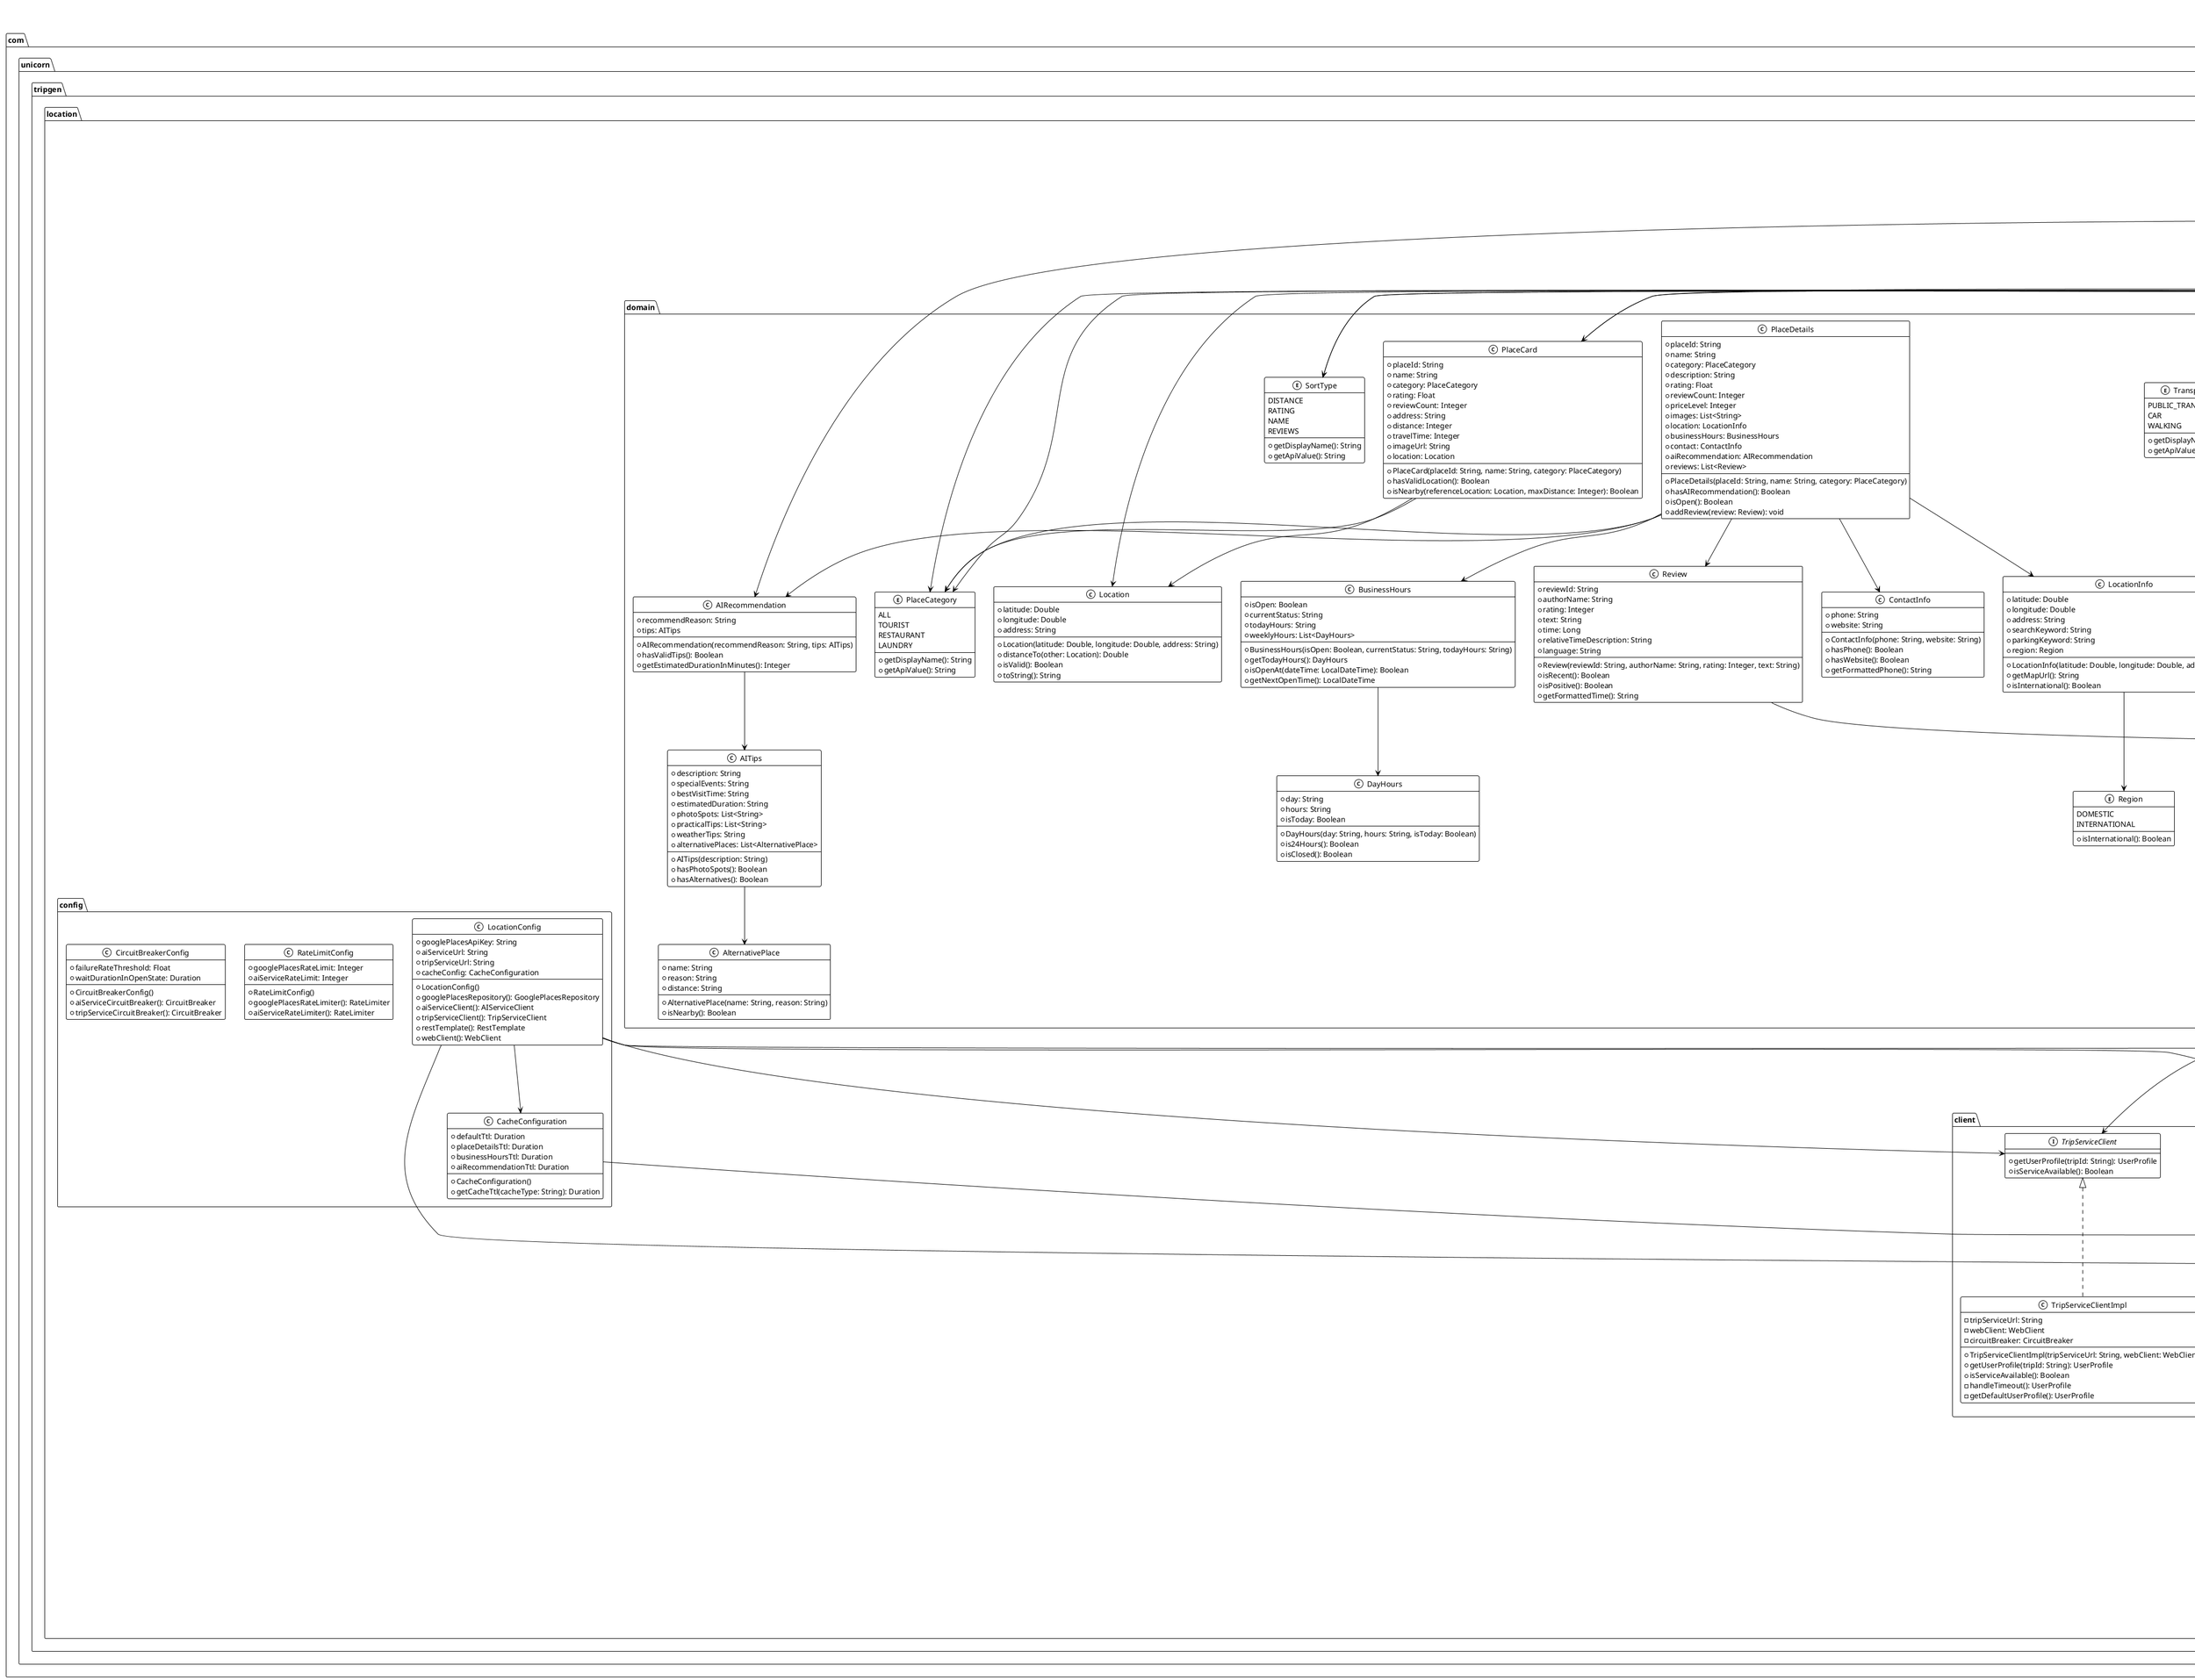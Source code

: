 @startuml
!theme mono

title Location Service - 상세 클래스 설계서

' ================================
' Controller Layer
' ================================
package "com.unicorn.tripgen.location.controller" {
    class LocationController {
        -locationService: LocationService
        +LocationController(locationService: LocationService)
        +searchNearbyPlaces(request: NearbySearchRequest): ResponseEntity<ApiResponse<NearbySearchResponse>>
        +searchByKeyword(keyword: String, latitude: Double, longitude: Double, radius: Integer, category: String, sort: String, page: Integer, size: Integer): ResponseEntity<ApiResponse<KeywordSearchResponse>>
        +getPlaceDetails(placeId: String, includeAI: Boolean, includeReviews: Boolean): ResponseEntity<ApiResponse<PlaceDetails>>
        +getPlaceRecommendations(placeId: String, tripId: String): ResponseEntity<ApiResponse<AIRecommendationResponse>>
        +getBusinessHours(placeId: String): ResponseEntity<ApiResponse<BusinessHours>>
    }
}

' ================================
' Service Layer
' ================================
package "com.unicorn.tripgen.location.service" {
    interface LocationService {
        +searchNearbyPlaces(request: NearbySearchRequest): NearbySearchResponse
        +searchByKeyword(criteria: KeywordSearchCriteria): KeywordSearchResponse
        +getPlaceDetails(placeId: String, includeAI: Boolean, includeReviews: Boolean): PlaceDetails
        +getPlaceRecommendations(placeId: String, tripId: String): AIRecommendationResponse
        +getBusinessHours(placeId: String): BusinessHours
    }

    class LocationServiceImpl {
        -placeSearchService: PlaceSearchService
        -placeDetailsService: PlaceDetailsService
        -aiRecommendationService: AIRecommendationService
        -businessHoursService: BusinessHoursService
        -cacheService: CacheService
        +LocationServiceImpl(placeSearchService: PlaceSearchService, placeDetailsService: PlaceDetailsService, aiRecommendationService: AIRecommendationService, businessHoursService: BusinessHoursService, cacheService: CacheService)
        +searchNearbyPlaces(request: NearbySearchRequest): NearbySearchResponse
        +searchByKeyword(criteria: KeywordSearchCriteria): KeywordSearchResponse
        +getPlaceDetails(placeId: String, includeAI: Boolean, includeReviews: Boolean): PlaceDetails
        +getPlaceRecommendations(placeId: String, tripId: String): AIRecommendationResponse
        +getBusinessHours(placeId: String): BusinessHours
        -validateSearchRequest(request: NearbySearchRequest): void
        -validateKeywordCriteria(criteria: KeywordSearchCriteria): void
        -buildCacheKey(prefix: String, params: Object...): String
    }

    class PlaceSearchService {
        -externalPlaceRepository: ExternalPlaceRepository
        -cacheService: CacheService
        +PlaceSearchService(externalPlaceRepository: ExternalPlaceRepository, cacheService: CacheService)
        +searchNearbyPlaces(origin: Location, transportMode: TransportMode, timeRange: Integer, category: PlaceCategory, sort: SortType, page: Integer, size: Integer): List<PlaceCard>
        +searchByKeyword(keyword: String, location: Location, radius: Integer, category: PlaceCategory, sort: SortType, page: Integer, size: Integer): List<PlaceCard>
        +getTotalCount(searchCriteria: Object): Integer
        -convertToPlaceCards(externalPlaces: List<ExternalPlace>): List<PlaceCard>
        -applyFiltering(places: List<PlaceCard>, category: PlaceCategory): List<PlaceCard>
        -applySorting(places: List<PlaceCard>, sort: SortType): List<PlaceCard>
    }

    class PlaceDetailsService {
        -externalPlaceRepository: ExternalPlaceRepository
        -reviewService: ReviewService
        -cacheService: CacheService
        +PlaceDetailsService(externalPlaceRepository: ExternalPlaceRepository, reviewService: ReviewService, cacheService: CacheService)
        +getPlaceDetails(placeId: String): PlaceDetails
        +enrichWithReviews(placeDetails: PlaceDetails): PlaceDetails
        -convertToPlaceDetails(externalPlace: ExternalPlace): PlaceDetails
    }

    class AIRecommendationService {
        -aiServiceClient: AIServiceClient
        -cacheService: CacheService
        -tripServiceClient: TripServiceClient
        +AIRecommendationService(aiServiceClient: AIServiceClient, cacheService: CacheService, tripServiceClient: TripServiceClient)
        +getRecommendations(placeId: String, tripId: String): AIRecommendationResponse
        +generateRecommendations(placeId: String, userProfile: UserProfile): CompletableFuture<AIRecommendation>
        -getUserProfile(tripId: String): UserProfile
        -buildRecommendationRequest(placeId: String, userProfile: UserProfile): AIRecommendationRequest
    }

    class BusinessHoursService {
        -externalPlaceRepository: ExternalPlaceRepository
        -cacheService: CacheService
        +BusinessHoursService(externalPlaceRepository: ExternalPlaceRepository, cacheService: CacheService)
        +getBusinessHours(placeId: String): BusinessHours
        +getCurrentStatus(businessHours: BusinessHours): String
        -isCurrentlyOpen(businessHours: BusinessHours): Boolean
        -formatBusinessHours(externalHours: ExternalBusinessHours): BusinessHours
    }

    class ReviewService {
        -externalPlaceRepository: ExternalPlaceRepository
        -cacheService: CacheService
        +ReviewService(externalPlaceRepository: ExternalPlaceRepository, cacheService: CacheService)
        +getLatestReviews(placeId: String, limit: Integer): List<Review>
        -convertToReview(externalReview: ExternalReview): Review
    }

    class CacheService {
        -redisTemplate: RedisTemplate<String, Object>
        +CacheService(redisTemplate: RedisTemplate<String, Object>)
        +get(key: String, clazz: Class<T>): T
        +put(key: String, value: Object, ttl: Duration): void
        +evict(key: String): void
        +exists(key: String): Boolean
        +generateKey(prefix: String, params: Object...): String
    }
}

' ================================
' Domain Layer
' ================================
package "com.unicorn.tripgen.location.domain" {
    class Location {
        +latitude: Double
        +longitude: Double
        +address: String
        +Location(latitude: Double, longitude: Double, address: String)
        +distanceTo(other: Location): Double
        +isValid(): Boolean
        +toString(): String
    }

    class PlaceCard {
        +placeId: String
        +name: String
        +category: PlaceCategory
        +rating: Float
        +reviewCount: Integer
        +address: String
        +distance: Integer
        +travelTime: Integer
        +imageUrl: String
        +location: Location
        +PlaceCard(placeId: String, name: String, category: PlaceCategory)
        +hasValidLocation(): Boolean
        +isNearby(referenceLocation: Location, maxDistance: Integer): Boolean
    }

    class PlaceDetails {
        +placeId: String
        +name: String
        +category: PlaceCategory
        +description: String
        +rating: Float
        +reviewCount: Integer
        +priceLevel: Integer
        +images: List<String>
        +location: LocationInfo
        +businessHours: BusinessHours
        +contact: ContactInfo
        +aiRecommendation: AIRecommendation
        +reviews: List<Review>
        +PlaceDetails(placeId: String, name: String, category: PlaceCategory)
        +hasAIRecommendation(): Boolean
        +isOpen(): Boolean
        +addReview(review: Review): void
    }

    class LocationInfo {
        +latitude: Double
        +longitude: Double
        +address: String
        +searchKeyword: String
        +parkingKeyword: String
        +region: Region
        +LocationInfo(latitude: Double, longitude: Double, address: String)
        +getMapUrl(): String
        +isInternational(): Boolean
    }

    class BusinessHours {
        +isOpen: Boolean
        +currentStatus: String
        +todayHours: String
        +weeklyHours: List<DayHours>
        +BusinessHours(isOpen: Boolean, currentStatus: String, todayHours: String)
        +getTodayHours(): DayHours
        +isOpenAt(dateTime: LocalDateTime): Boolean
        +getNextOpenTime(): LocalDateTime
    }

    class DayHours {
        +day: String
        +hours: String
        +isToday: Boolean
        +DayHours(day: String, hours: String, isToday: Boolean)
        +is24Hours(): Boolean
        +isClosed(): Boolean
    }

    class ContactInfo {
        +phone: String
        +website: String
        +ContactInfo(phone: String, website: String)
        +hasPhone(): Boolean
        +hasWebsite(): Boolean
        +getFormattedPhone(): String
    }

    class AIRecommendation {
        +recommendReason: String
        +tips: AITips
        +AIRecommendation(recommendReason: String, tips: AITips)
        +hasValidTips(): Boolean
        +getEstimatedDurationInMinutes(): Integer
    }

    class AITips {
        +description: String
        +specialEvents: String
        +bestVisitTime: String
        +estimatedDuration: String
        +photoSpots: List<String>
        +practicalTips: List<String>
        +weatherTips: String
        +alternativePlaces: List<AlternativePlace>
        +AITips(description: String)
        +hasPhotoSpots(): Boolean
        +hasAlternatives(): Boolean
    }

    class AlternativePlace {
        +name: String
        +reason: String
        +distance: String
        +AlternativePlace(name: String, reason: String)
        +isNearby(): Boolean
    }

    class Review {
        +reviewId: String
        +authorName: String
        +rating: Integer
        +text: String
        +time: Long
        +relativeTimeDescription: String
        +language: String
        +Review(reviewId: String, authorName: String, rating: Integer, text: String)
        +isRecent(): Boolean
        +isPositive(): Boolean
        +getFormattedTime(): String
    }

    enum TransportMode {
        PUBLIC_TRANSPORT
        CAR
        WALKING
        +getDisplayName(): String
        +getApiValue(): String
    }

    enum PlaceCategory {
        ALL
        TOURIST
        RESTAURANT
        LAUNDRY
        +getDisplayName(): String
        +getApiValue(): String
    }

    enum SortType {
        DISTANCE
        RATING
        NAME
        REVIEWS
        +getDisplayName(): String
        +getApiValue(): String
    }

    enum Region {
        DOMESTIC
        INTERNATIONAL
        +isInternational(): Boolean
    }
}

' ================================
' DTO Layer
' ================================
package "com.unicorn.tripgen.location.dto" {
    class NearbySearchRequest {
        +origin: Location
        +transportMode: TransportMode
        +timeRange: Integer
        +category: PlaceCategory
        +sort: SortType
        +page: Integer
        +size: Integer
        +NearbySearchRequest()
        +isValid(): Boolean
        +hasValidPagination(): Boolean
    }

    class NearbySearchResponse {
        +totalCount: Integer
        +page: Integer
        +size: Integer
        +hasNext: Boolean
        +places: List<PlaceCard>
        +NearbySearchResponse(totalCount: Integer, page: Integer, size: Integer)
        +isEmpty(): Boolean
        +calculateTotalPages(): Integer
    }

    class KeywordSearchCriteria {
        +keyword: String
        +latitude: Double
        +longitude: Double
        +radius: Integer
        +category: PlaceCategory
        +sort: SortType
        +page: Integer
        +size: Integer
        +KeywordSearchCriteria(keyword: String, latitude: Double, longitude: Double)
        +isValid(): Boolean
        +getLocation(): Location
    }

    class KeywordSearchResponse {
        +keyword: String
        +totalCount: Integer
        +page: Integer
        +size: Integer
        +hasNext: Boolean
        +places: List<PlaceCard>
        +KeywordSearchResponse(keyword: String, totalCount: Integer, page: Integer, size: Integer)
        +isEmpty(): Boolean
        +getSearchSummary(): String
    }

    class AIRecommendationResponse {
        +locationId: String
        +recommendations: AIRecommendation
        +fromCache: Boolean
        +generatedAt: LocalDateTime
        +AIRecommendationResponse(locationId: String, recommendations: AIRecommendation)
        +isCached(): Boolean
        +isExpired(ttl: Duration): Boolean
    }

    class AIRecommendationRequest {
        +placeId: String
        +userProfile: UserProfile
        +AIRecommendationRequest(placeId: String, userProfile: UserProfile)
        +hasUserProfile(): Boolean
    }

    class UserProfile {
        +userId: String
        +age: Integer
        +travelStyle: String
        +interests: List<String>
        +UserProfile(userId: String)
        +isValid(): Boolean
        +getAgeGroup(): String
    }
}

' ================================
' Repository Layer
' ================================
package "com.unicorn.tripgen.location.repository" {
    interface ExternalPlaceRepository {
        +searchNearbyPlaces(location: Location, transportMode: TransportMode, timeRange: Integer, category: PlaceCategory): List<ExternalPlace>
        +searchByKeyword(keyword: String, location: Location, radius: Integer, category: PlaceCategory): List<ExternalPlace>
        +getPlaceDetails(placeId: String): ExternalPlace
        +getBusinessHours(placeId: String): ExternalBusinessHours
        +getReviews(placeId: String, limit: Integer): List<ExternalReview>
    }

    class GooglePlacesRepository {
        -apiKey: String
        -restTemplate: RestTemplate
        -rateLimiter: RateLimiter
        +GooglePlacesRepository(apiKey: String, restTemplate: RestTemplate)
        +searchNearbyPlaces(location: Location, transportMode: TransportMode, timeRange: Integer, category: PlaceCategory): List<ExternalPlace>
        +searchByKeyword(keyword: String, location: Location, radius: Integer, category: PlaceCategory): List<ExternalPlace>
        +getPlaceDetails(placeId: String): ExternalPlace
        +getBusinessHours(placeId: String): ExternalBusinessHours
        +getReviews(placeId: String, limit: Integer): List<ExternalReview>
        -buildNearbySearchUrl(location: Location, category: PlaceCategory): String
        -buildKeywordSearchUrl(keyword: String, location: Location, radius: Integer): String
        -buildPlaceDetailsUrl(placeId: String): String
        -executeRequest(url: String, responseType: Class<T>): T
        -handleRateLimit(): void
    }

    class ExternalPlace {
        +placeId: String
        +name: String
        +types: List<String>
        +rating: Float
        +userRatingsTotal: Integer
        +vicinity: String
        +geometry: ExternalGeometry
        +photos: List<ExternalPhoto>
        +priceLevel: Integer
        +openingHours: ExternalOpeningHours
        +ExternalPlace()
        +getMainType(): String
        +hasPhotos(): Boolean
    }

    class ExternalGeometry {
        +location: ExternalLocation
        +viewport: ExternalViewport
        +ExternalGeometry()
    }

    class ExternalLocation {
        +lat: Double
        +lng: Double
        +ExternalLocation()
        +toDomainLocation(): Location
    }

    class ExternalViewport {
        +northeast: ExternalLocation
        +southwest: ExternalLocation
        +ExternalViewport()
    }

    class ExternalPhoto {
        +height: Integer
        +width: Integer
        +photoReference: String
        +ExternalPhoto()
        +getPhotoUrl(apiKey: String, maxWidth: Integer): String
    }

    class ExternalOpeningHours {
        +openNow: Boolean
        +periods: List<ExternalPeriod>
        +weekdayDescriptions: List<String>
        +ExternalOpeningHours()
        +isOpen(): Boolean
    }

    class ExternalPeriod {
        +open: ExternalTime
        +close: ExternalTime
        +ExternalPeriod()
    }

    class ExternalTime {
        +day: Integer
        +time: String
        +ExternalTime()
        +toLocalTime(): LocalTime
    }

    class ExternalBusinessHours {
        +isOpen: Boolean
        +currentStatus: String
        +todayHours: String
        +weeklyHours: List<ExternalDayHours>
        +ExternalBusinessHours()
        +toDomainBusinessHours(): BusinessHours
    }

    class ExternalDayHours {
        +day: String
        +hours: String
        +isToday: Boolean
        +ExternalDayHours()
        +toDomainDayHours(): DayHours
    }

    class ExternalReview {
        +authorName: String
        +rating: Integer
        +relativeTimeDescription: String
        +text: String
        +time: Long
        +language: String
        +ExternalReview()
        +toDomainReview(): Review
    }
}

' ================================
' Client Layer
' ================================
package "com.unicorn.tripgen.location.client" {
    interface AIServiceClient {
        +generateRecommendations(request: AIRecommendationRequest): CompletableFuture<AIRecommendation>
        +isServiceAvailable(): Boolean
    }

    class AIServiceClientImpl {
        -aiServiceUrl: String
        -webClient: WebClient
        -circuitBreaker: CircuitBreaker
        +AIServiceClientImpl(aiServiceUrl: String, webClient: WebClient)
        +generateRecommendations(request: AIRecommendationRequest): CompletableFuture<AIRecommendation>
        +isServiceAvailable(): Boolean
        -buildRecommendationRequest(request: AIRecommendationRequest): String
        -handleTimeout(): AIRecommendation
        -handleCircuitBreakerOpen(): AIRecommendation
    }

    interface TripServiceClient {
        +getUserProfile(tripId: String): UserProfile
        +isServiceAvailable(): Boolean
    }

    class TripServiceClientImpl {
        -tripServiceUrl: String
        -webClient: WebClient
        -circuitBreaker: CircuitBreaker
        +TripServiceClientImpl(tripServiceUrl: String, webClient: WebClient)
        +getUserProfile(tripId: String): UserProfile
        +isServiceAvailable(): Boolean
        -handleTimeout(): UserProfile
        -getDefaultUserProfile(): UserProfile
    }
}

' ================================
' Configuration Layer
' ================================
package "com.unicorn.tripgen.location.config" {
    class LocationConfig {
        +googlePlacesApiKey: String
        +aiServiceUrl: String
        +tripServiceUrl: String
        +cacheConfig: CacheConfiguration
        +LocationConfig()
        +googlePlacesRepository(): GooglePlacesRepository
        +aiServiceClient(): AIServiceClient
        +tripServiceClient(): TripServiceClient
        +restTemplate(): RestTemplate
        +webClient(): WebClient
    }

    class CacheConfiguration {
        +defaultTtl: Duration
        +placeDetailsTtl: Duration
        +businessHoursTtl: Duration
        +aiRecommendationTtl: Duration
        +CacheConfiguration()
        +getCacheTtl(cacheType: String): Duration
    }

    class RateLimitConfig {
        +googlePlacesRateLimit: Integer
        +aiServiceRateLimit: Integer
        +RateLimitConfig()
        +googlePlacesRateLimiter(): RateLimiter
        +aiServiceRateLimiter(): RateLimiter
    }

    class CircuitBreakerConfig {
        +failureRateThreshold: Float
        +waitDurationInOpenState: Duration
        +CircuitBreakerConfig()
        +aiServiceCircuitBreaker(): CircuitBreaker
        +tripServiceCircuitBreaker(): CircuitBreaker
    }
}

' ================================
' Common Components (참조만)
' ================================
package "Common Components" {
    class ApiResponse<T>
    abstract class BaseException
    class BusinessException
    class ValidationException
    class ResourceNotFoundException
    abstract class BaseTimeEntity
    abstract class BaseEntity
    class DateTimeUtil
    class ValidationUtil
    class SecurityUtil
    interface CacheConfig
    class RedisCacheConfig
}

' ================================
' Relationships
' ================================

' Controller Dependencies
LocationController --> LocationService

' Service Dependencies  
LocationService <|.. LocationServiceImpl
LocationServiceImpl --> PlaceSearchService
LocationServiceImpl --> PlaceDetailsService
LocationServiceImpl --> AIRecommendationService
LocationServiceImpl --> BusinessHoursService
LocationServiceImpl --> CacheService

PlaceSearchService --> ExternalPlaceRepository
PlaceSearchService --> CacheService

PlaceDetailsService --> ExternalPlaceRepository
PlaceDetailsService --> ReviewService
PlaceDetailsService --> CacheService

AIRecommendationService --> AIServiceClient
AIRecommendationService --> CacheService
AIRecommendationService --> TripServiceClient

BusinessHoursService --> ExternalPlaceRepository
BusinessHoursService --> CacheService

ReviewService --> ExternalPlaceRepository
ReviewService --> CacheService

' Repository Dependencies
ExternalPlaceRepository <|.. GooglePlacesRepository

' Client Dependencies
AIServiceClient <|.. AIServiceClientImpl
TripServiceClient <|.. TripServiceClientImpl

' Domain Relationships
PlaceCard --> Location
PlaceCard --> PlaceCategory
PlaceDetails --> LocationInfo
PlaceDetails --> BusinessHours
PlaceDetails --> ContactInfo
PlaceDetails --> AIRecommendation
PlaceDetails --> Review
PlaceDetails --> PlaceCategory
BusinessHours --> DayHours
AIRecommendation --> AITips
AITips --> AlternativePlace
LocationInfo --> Region

' DTO Relationships
NearbySearchRequest --> Location
NearbySearchRequest --> TransportMode
NearbySearchRequest --> PlaceCategory
NearbySearchRequest --> SortType
NearbySearchResponse --> PlaceCard
KeywordSearchCriteria --> PlaceCategory
KeywordSearchCriteria --> SortType
KeywordSearchResponse --> PlaceCard
AIRecommendationResponse --> AIRecommendation
AIRecommendationRequest --> UserProfile

' External Entity Relationships
ExternalPlace --> ExternalGeometry
ExternalPlace --> ExternalPhoto
ExternalPlace --> ExternalOpeningHours
ExternalGeometry --> ExternalLocation
ExternalGeometry --> ExternalViewport
ExternalViewport --> ExternalLocation
ExternalOpeningHours --> ExternalPeriod
ExternalPeriod --> ExternalTime
ExternalBusinessHours --> ExternalDayHours

' Configuration Dependencies
LocationConfig --> CacheConfiguration
LocationConfig --> GooglePlacesRepository
LocationConfig --> AIServiceClient
LocationConfig --> TripServiceClient

' Common Component Dependencies
LocationServiceImpl --> ApiResponse
LocationController --> ApiResponse
LocationServiceImpl --> BusinessException
LocationServiceImpl --> ValidationException
ExternalPlace --> BaseEntity
Review --> BaseTimeEntity
LocationConfig --> CacheConfig
CacheConfiguration --> RedisCacheConfig

@enduml